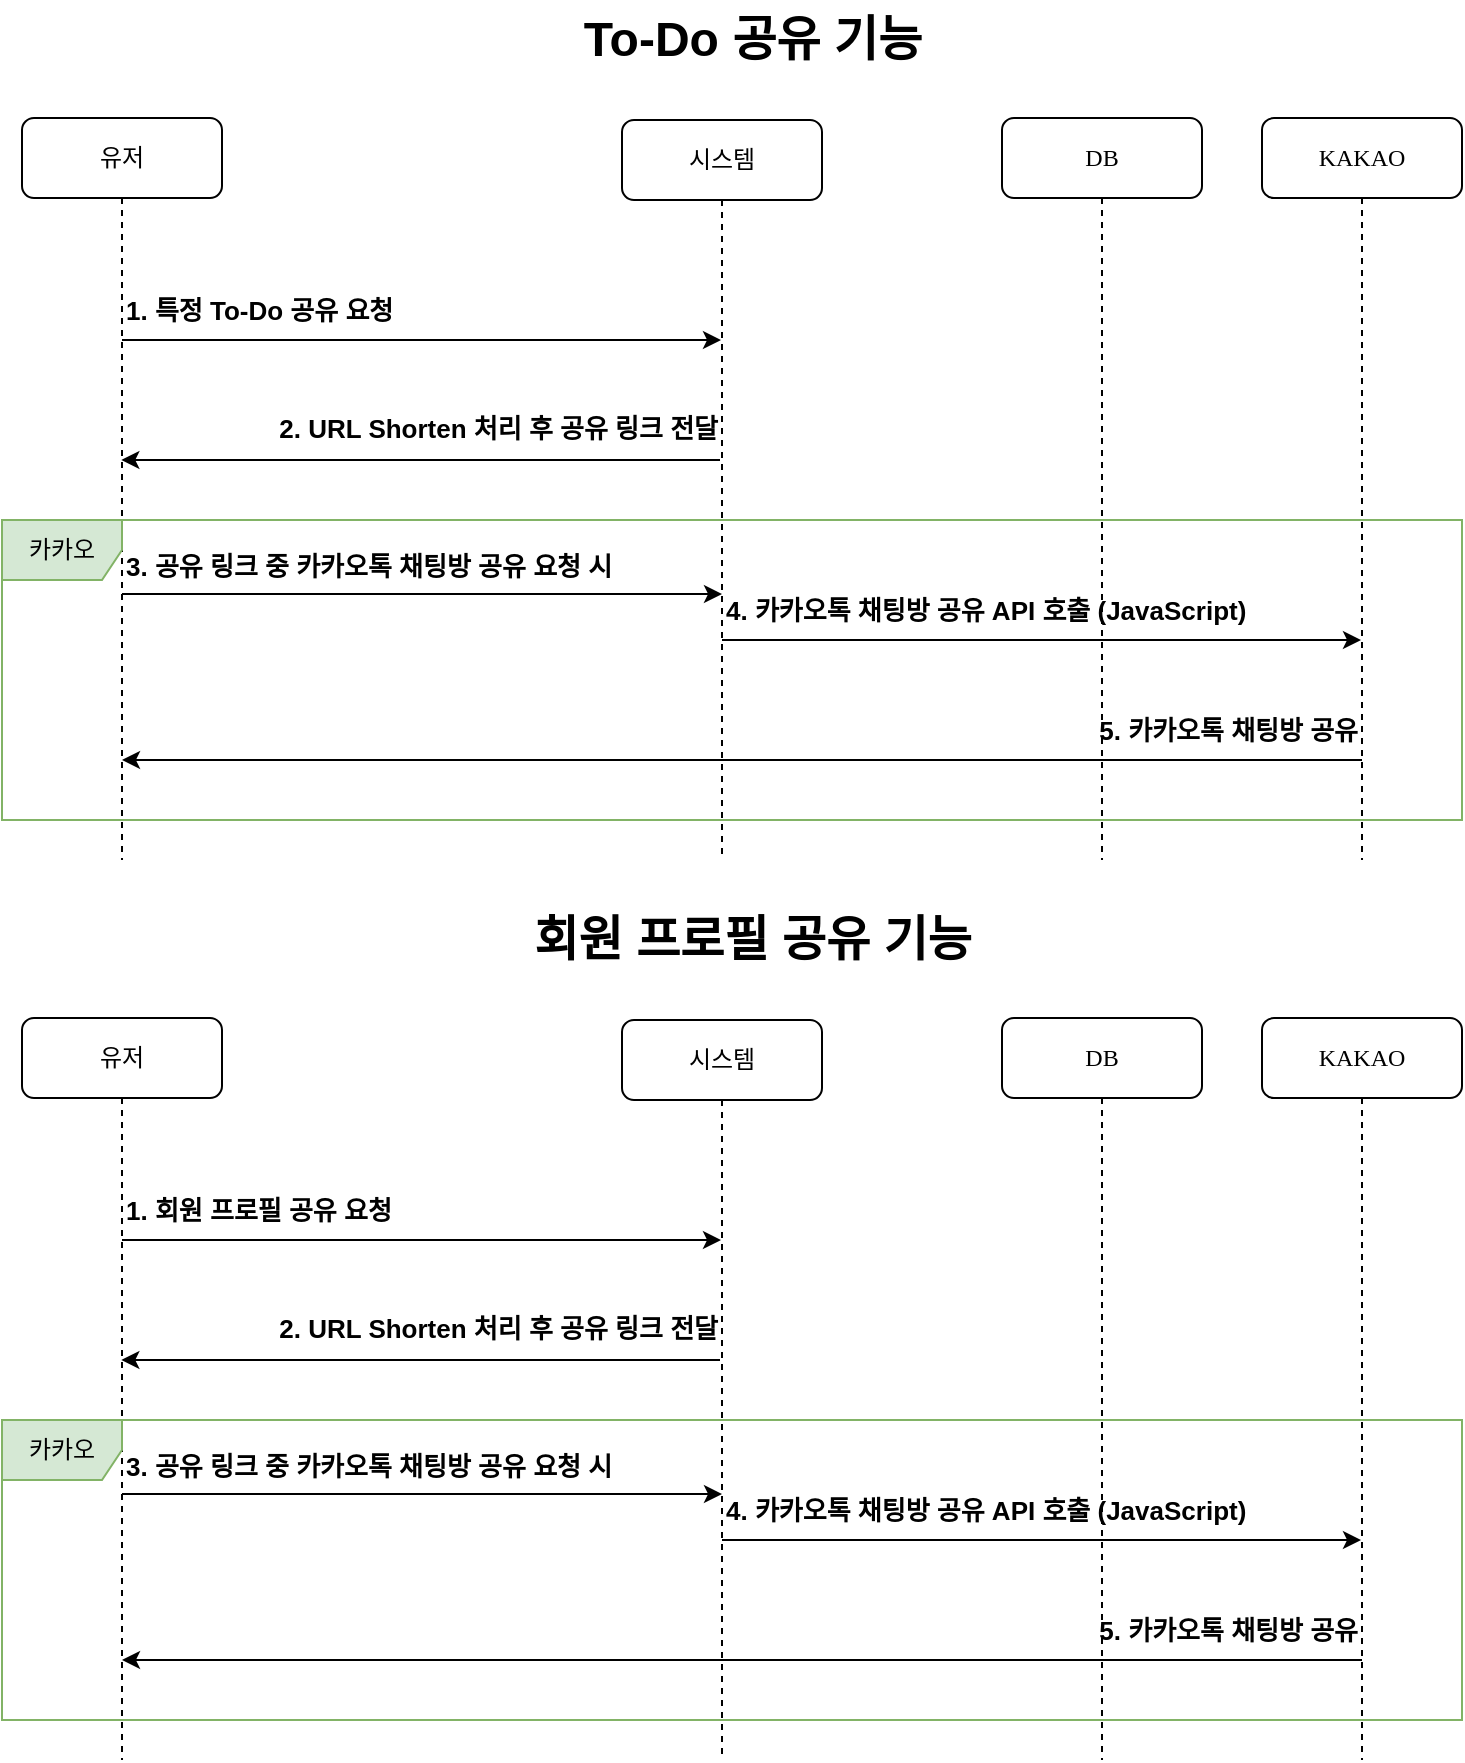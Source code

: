 <mxfile version="21.0.4" type="github">
  <diagram name="페이지-1" id="haRRuPQRFmIkM6pqHxqU">
    <mxGraphModel dx="1434" dy="764" grid="1" gridSize="10" guides="1" tooltips="1" connect="1" arrows="1" fold="1" page="1" pageScale="1" pageWidth="827" pageHeight="1169" math="0" shadow="0">
      <root>
        <mxCell id="0" />
        <mxCell id="1" parent="0" />
        <mxCell id="NF6D4BPZhElnnvevkt6z-1" value="To-Do 공유 기능" style="text;strokeColor=none;fillColor=none;html=1;fontSize=24;fontStyle=1;verticalAlign=middle;align=center;" vertex="1" parent="1">
          <mxGeometry x="374" y="50" width="100" height="40" as="geometry" />
        </mxCell>
        <mxCell id="NF6D4BPZhElnnvevkt6z-2" value="시스템" style="shape=umlLifeline;perimeter=lifelinePerimeter;whiteSpace=wrap;html=1;container=1;collapsible=0;recursiveResize=0;outlineConnect=0;rounded=1;shadow=0;comic=0;labelBackgroundColor=none;strokeWidth=1;fontFamily=Verdana;fontSize=12;align=center;" vertex="1" parent="1">
          <mxGeometry x="359" y="110" width="100" height="370" as="geometry" />
        </mxCell>
        <mxCell id="NF6D4BPZhElnnvevkt6z-22" value="" style="endArrow=classic;html=1;rounded=0;" edge="1" parent="NF6D4BPZhElnnvevkt6z-2">
          <mxGeometry width="50" height="50" relative="1" as="geometry">
            <mxPoint x="49" y="170" as="sourcePoint" />
            <mxPoint x="-250.333" y="170.0" as="targetPoint" />
          </mxGeometry>
        </mxCell>
        <mxCell id="NF6D4BPZhElnnvevkt6z-4" value="DB" style="shape=umlLifeline;perimeter=lifelinePerimeter;whiteSpace=wrap;html=1;container=1;collapsible=0;recursiveResize=0;outlineConnect=0;rounded=1;shadow=0;comic=0;labelBackgroundColor=none;strokeWidth=1;fontFamily=Verdana;fontSize=12;align=center;" vertex="1" parent="1">
          <mxGeometry x="549" y="109" width="100" height="371" as="geometry" />
        </mxCell>
        <mxCell id="NF6D4BPZhElnnvevkt6z-7" value="유저" style="shape=umlLifeline;perimeter=lifelinePerimeter;whiteSpace=wrap;html=1;container=1;collapsible=0;recursiveResize=0;outlineConnect=0;rounded=1;shadow=0;comic=0;labelBackgroundColor=none;strokeWidth=1;fontFamily=Verdana;fontSize=12;align=center;" vertex="1" parent="1">
          <mxGeometry x="59" y="109" width="100" height="371" as="geometry" />
        </mxCell>
        <mxCell id="NF6D4BPZhElnnvevkt6z-15" value="" style="endArrow=classic;html=1;rounded=0;" edge="1" parent="NF6D4BPZhElnnvevkt6z-7" target="NF6D4BPZhElnnvevkt6z-2">
          <mxGeometry width="50" height="50" relative="1" as="geometry">
            <mxPoint x="50" y="111" as="sourcePoint" />
            <mxPoint x="90" y="111" as="targetPoint" />
          </mxGeometry>
        </mxCell>
        <mxCell id="NF6D4BPZhElnnvevkt6z-14" value="KAKAO" style="shape=umlLifeline;perimeter=lifelinePerimeter;whiteSpace=wrap;html=1;container=1;collapsible=0;recursiveResize=0;outlineConnect=0;rounded=1;shadow=0;comic=0;labelBackgroundColor=none;strokeWidth=1;fontFamily=Verdana;fontSize=12;align=center;" vertex="1" parent="1">
          <mxGeometry x="679" y="109" width="100" height="371" as="geometry" />
        </mxCell>
        <mxCell id="NF6D4BPZhElnnvevkt6z-29" value="" style="endArrow=classic;html=1;rounded=0;" edge="1" parent="NF6D4BPZhElnnvevkt6z-14" target="NF6D4BPZhElnnvevkt6z-7">
          <mxGeometry width="50" height="50" relative="1" as="geometry">
            <mxPoint x="50" y="321" as="sourcePoint" />
            <mxPoint x="-50" y="321" as="targetPoint" />
          </mxGeometry>
        </mxCell>
        <mxCell id="NF6D4BPZhElnnvevkt6z-30" value="5. 카카오톡 채팅방 공유" style="text;html=1;strokeColor=none;fillColor=none;align=right;verticalAlign=middle;whiteSpace=wrap;rounded=0;fontSize=13;fontStyle=1" vertex="1" parent="NF6D4BPZhElnnvevkt6z-14">
          <mxGeometry x="-190" y="291" width="240" height="30" as="geometry" />
        </mxCell>
        <mxCell id="NF6D4BPZhElnnvevkt6z-16" value="1. 특정 To-Do 공유 요청" style="text;html=1;strokeColor=none;fillColor=none;align=left;verticalAlign=middle;whiteSpace=wrap;rounded=0;fontSize=13;fontStyle=1" vertex="1" parent="1">
          <mxGeometry x="109" y="190" width="150" height="30" as="geometry" />
        </mxCell>
        <mxCell id="NF6D4BPZhElnnvevkt6z-23" value="2. URL Shorten 처리 후 공유 링크 전달" style="text;html=1;strokeColor=none;fillColor=none;align=right;verticalAlign=middle;whiteSpace=wrap;rounded=0;fontSize=13;fontStyle=1" vertex="1" parent="1">
          <mxGeometry x="169" y="249" width="240" height="30" as="geometry" />
        </mxCell>
        <mxCell id="NF6D4BPZhElnnvevkt6z-24" value="" style="endArrow=classic;html=1;rounded=0;" edge="1" parent="1">
          <mxGeometry width="50" height="50" relative="1" as="geometry">
            <mxPoint x="109" y="347" as="sourcePoint" />
            <mxPoint x="409" y="347" as="targetPoint" />
          </mxGeometry>
        </mxCell>
        <mxCell id="NF6D4BPZhElnnvevkt6z-25" value="3. 공유 링크 중 카카오톡 채팅방 공유 요청 시" style="text;html=1;strokeColor=none;fillColor=none;align=left;verticalAlign=middle;whiteSpace=wrap;rounded=0;fontSize=13;fontStyle=1" vertex="1" parent="1">
          <mxGeometry x="109" y="318" width="270" height="30" as="geometry" />
        </mxCell>
        <mxCell id="NF6D4BPZhElnnvevkt6z-26" value="" style="endArrow=classic;html=1;rounded=0;" edge="1" parent="1" target="NF6D4BPZhElnnvevkt6z-14">
          <mxGeometry width="50" height="50" relative="1" as="geometry">
            <mxPoint x="409" y="370" as="sourcePoint" />
            <mxPoint x="509" y="370" as="targetPoint" />
          </mxGeometry>
        </mxCell>
        <mxCell id="NF6D4BPZhElnnvevkt6z-28" value="4. 카카오톡 채팅방 공유 API 호출 (JavaScript)" style="text;html=1;strokeColor=none;fillColor=none;align=left;verticalAlign=middle;whiteSpace=wrap;rounded=0;fontSize=13;fontStyle=1" vertex="1" parent="1">
          <mxGeometry x="409" y="340" width="290" height="30" as="geometry" />
        </mxCell>
        <mxCell id="NF6D4BPZhElnnvevkt6z-31" value="카카오" style="shape=umlFrame;whiteSpace=wrap;html=1;pointerEvents=0;fillColor=#d5e8d4;strokeColor=#82b366;" vertex="1" parent="1">
          <mxGeometry x="49" y="310" width="730" height="150" as="geometry" />
        </mxCell>
        <mxCell id="NF6D4BPZhElnnvevkt6z-32" value="회원 프로필 공유 기능" style="text;strokeColor=none;fillColor=none;html=1;fontSize=24;fontStyle=1;verticalAlign=middle;align=center;" vertex="1" parent="1">
          <mxGeometry x="374" y="500" width="100" height="40" as="geometry" />
        </mxCell>
        <mxCell id="NF6D4BPZhElnnvevkt6z-33" value="시스템" style="shape=umlLifeline;perimeter=lifelinePerimeter;whiteSpace=wrap;html=1;container=1;collapsible=0;recursiveResize=0;outlineConnect=0;rounded=1;shadow=0;comic=0;labelBackgroundColor=none;strokeWidth=1;fontFamily=Verdana;fontSize=12;align=center;" vertex="1" parent="1">
          <mxGeometry x="359" y="560" width="100" height="370" as="geometry" />
        </mxCell>
        <mxCell id="NF6D4BPZhElnnvevkt6z-34" value="" style="endArrow=classic;html=1;rounded=0;" edge="1" parent="NF6D4BPZhElnnvevkt6z-33">
          <mxGeometry width="50" height="50" relative="1" as="geometry">
            <mxPoint x="49" y="170" as="sourcePoint" />
            <mxPoint x="-250.333" y="170.0" as="targetPoint" />
          </mxGeometry>
        </mxCell>
        <mxCell id="NF6D4BPZhElnnvevkt6z-35" value="DB" style="shape=umlLifeline;perimeter=lifelinePerimeter;whiteSpace=wrap;html=1;container=1;collapsible=0;recursiveResize=0;outlineConnect=0;rounded=1;shadow=0;comic=0;labelBackgroundColor=none;strokeWidth=1;fontFamily=Verdana;fontSize=12;align=center;" vertex="1" parent="1">
          <mxGeometry x="549" y="559" width="100" height="371" as="geometry" />
        </mxCell>
        <mxCell id="NF6D4BPZhElnnvevkt6z-36" value="유저" style="shape=umlLifeline;perimeter=lifelinePerimeter;whiteSpace=wrap;html=1;container=1;collapsible=0;recursiveResize=0;outlineConnect=0;rounded=1;shadow=0;comic=0;labelBackgroundColor=none;strokeWidth=1;fontFamily=Verdana;fontSize=12;align=center;" vertex="1" parent="1">
          <mxGeometry x="59" y="559" width="100" height="371" as="geometry" />
        </mxCell>
        <mxCell id="NF6D4BPZhElnnvevkt6z-37" value="" style="endArrow=classic;html=1;rounded=0;" edge="1" parent="NF6D4BPZhElnnvevkt6z-36" target="NF6D4BPZhElnnvevkt6z-33">
          <mxGeometry width="50" height="50" relative="1" as="geometry">
            <mxPoint x="50" y="111" as="sourcePoint" />
            <mxPoint x="90" y="111" as="targetPoint" />
          </mxGeometry>
        </mxCell>
        <mxCell id="NF6D4BPZhElnnvevkt6z-38" value="KAKAO" style="shape=umlLifeline;perimeter=lifelinePerimeter;whiteSpace=wrap;html=1;container=1;collapsible=0;recursiveResize=0;outlineConnect=0;rounded=1;shadow=0;comic=0;labelBackgroundColor=none;strokeWidth=1;fontFamily=Verdana;fontSize=12;align=center;" vertex="1" parent="1">
          <mxGeometry x="679" y="559" width="100" height="371" as="geometry" />
        </mxCell>
        <mxCell id="NF6D4BPZhElnnvevkt6z-39" value="" style="endArrow=classic;html=1;rounded=0;" edge="1" parent="NF6D4BPZhElnnvevkt6z-38" target="NF6D4BPZhElnnvevkt6z-36">
          <mxGeometry width="50" height="50" relative="1" as="geometry">
            <mxPoint x="50" y="321" as="sourcePoint" />
            <mxPoint x="-50" y="321" as="targetPoint" />
          </mxGeometry>
        </mxCell>
        <mxCell id="NF6D4BPZhElnnvevkt6z-40" value="5. 카카오톡 채팅방 공유" style="text;html=1;strokeColor=none;fillColor=none;align=right;verticalAlign=middle;whiteSpace=wrap;rounded=0;fontSize=13;fontStyle=1" vertex="1" parent="NF6D4BPZhElnnvevkt6z-38">
          <mxGeometry x="-190" y="291" width="240" height="30" as="geometry" />
        </mxCell>
        <mxCell id="NF6D4BPZhElnnvevkt6z-41" value="1. 회원 프로필 공유 요청" style="text;html=1;strokeColor=none;fillColor=none;align=left;verticalAlign=middle;whiteSpace=wrap;rounded=0;fontSize=13;fontStyle=1" vertex="1" parent="1">
          <mxGeometry x="109" y="640" width="150" height="30" as="geometry" />
        </mxCell>
        <mxCell id="NF6D4BPZhElnnvevkt6z-42" value="2. URL Shorten 처리 후 공유 링크 전달" style="text;html=1;strokeColor=none;fillColor=none;align=right;verticalAlign=middle;whiteSpace=wrap;rounded=0;fontSize=13;fontStyle=1" vertex="1" parent="1">
          <mxGeometry x="169" y="699" width="240" height="30" as="geometry" />
        </mxCell>
        <mxCell id="NF6D4BPZhElnnvevkt6z-43" value="" style="endArrow=classic;html=1;rounded=0;" edge="1" parent="1">
          <mxGeometry width="50" height="50" relative="1" as="geometry">
            <mxPoint x="109" y="797" as="sourcePoint" />
            <mxPoint x="409" y="797" as="targetPoint" />
          </mxGeometry>
        </mxCell>
        <mxCell id="NF6D4BPZhElnnvevkt6z-44" value="3. 공유 링크 중 카카오톡 채팅방 공유 요청 시" style="text;html=1;strokeColor=none;fillColor=none;align=left;verticalAlign=middle;whiteSpace=wrap;rounded=0;fontSize=13;fontStyle=1" vertex="1" parent="1">
          <mxGeometry x="109" y="768" width="270" height="30" as="geometry" />
        </mxCell>
        <mxCell id="NF6D4BPZhElnnvevkt6z-45" value="" style="endArrow=classic;html=1;rounded=0;" edge="1" parent="1" target="NF6D4BPZhElnnvevkt6z-38">
          <mxGeometry width="50" height="50" relative="1" as="geometry">
            <mxPoint x="409" y="820" as="sourcePoint" />
            <mxPoint x="509" y="820" as="targetPoint" />
          </mxGeometry>
        </mxCell>
        <mxCell id="NF6D4BPZhElnnvevkt6z-46" value="4. 카카오톡 채팅방 공유 API 호출 (JavaScript)" style="text;html=1;strokeColor=none;fillColor=none;align=left;verticalAlign=middle;whiteSpace=wrap;rounded=0;fontSize=13;fontStyle=1" vertex="1" parent="1">
          <mxGeometry x="409" y="790" width="290" height="30" as="geometry" />
        </mxCell>
        <mxCell id="NF6D4BPZhElnnvevkt6z-47" value="카카오" style="shape=umlFrame;whiteSpace=wrap;html=1;pointerEvents=0;fillColor=#d5e8d4;strokeColor=#82b366;" vertex="1" parent="1">
          <mxGeometry x="49" y="760" width="730" height="150" as="geometry" />
        </mxCell>
      </root>
    </mxGraphModel>
  </diagram>
</mxfile>
